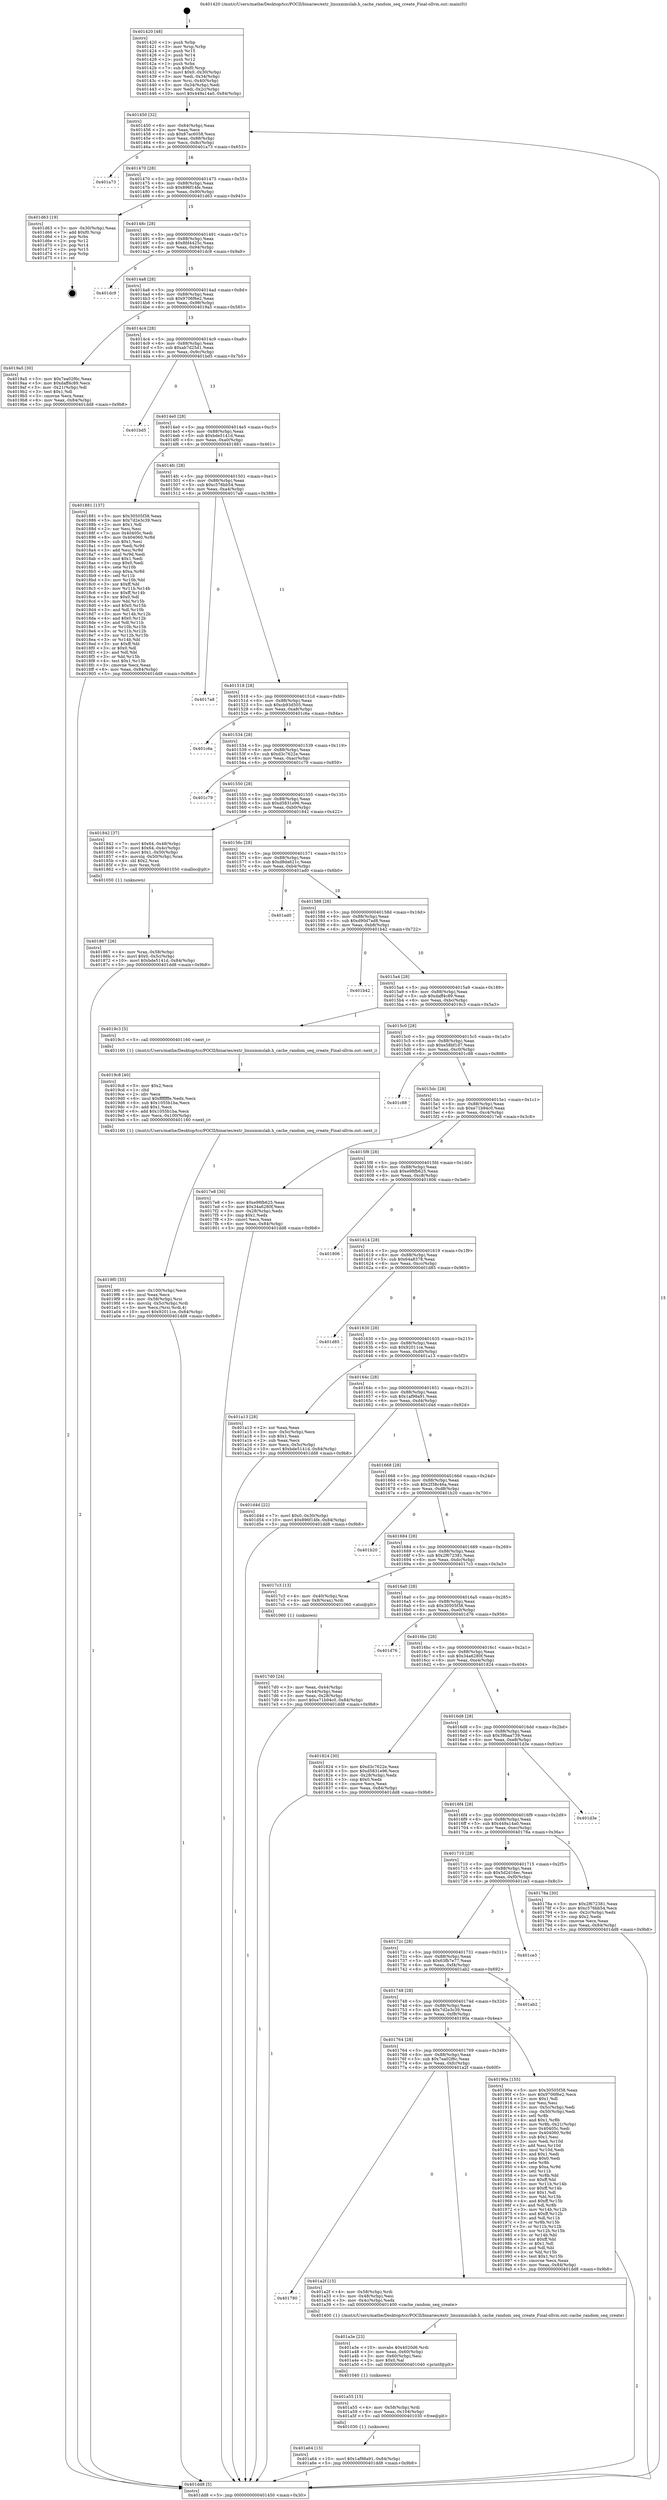 digraph "0x401420" {
  label = "0x401420 (/mnt/c/Users/mathe/Desktop/tcc/POCII/binaries/extr_linuxmmslab.h_cache_random_seq_create_Final-ollvm.out::main(0))"
  labelloc = "t"
  node[shape=record]

  Entry [label="",width=0.3,height=0.3,shape=circle,fillcolor=black,style=filled]
  "0x401450" [label="{
     0x401450 [32]\l
     | [instrs]\l
     &nbsp;&nbsp;0x401450 \<+6\>: mov -0x84(%rbp),%eax\l
     &nbsp;&nbsp;0x401456 \<+2\>: mov %eax,%ecx\l
     &nbsp;&nbsp;0x401458 \<+6\>: sub $0x87ac6058,%ecx\l
     &nbsp;&nbsp;0x40145e \<+6\>: mov %eax,-0x88(%rbp)\l
     &nbsp;&nbsp;0x401464 \<+6\>: mov %ecx,-0x8c(%rbp)\l
     &nbsp;&nbsp;0x40146a \<+6\>: je 0000000000401a73 \<main+0x653\>\l
  }"]
  "0x401a73" [label="{
     0x401a73\l
  }", style=dashed]
  "0x401470" [label="{
     0x401470 [28]\l
     | [instrs]\l
     &nbsp;&nbsp;0x401470 \<+5\>: jmp 0000000000401475 \<main+0x55\>\l
     &nbsp;&nbsp;0x401475 \<+6\>: mov -0x88(%rbp),%eax\l
     &nbsp;&nbsp;0x40147b \<+5\>: sub $0x896f14fe,%eax\l
     &nbsp;&nbsp;0x401480 \<+6\>: mov %eax,-0x90(%rbp)\l
     &nbsp;&nbsp;0x401486 \<+6\>: je 0000000000401d63 \<main+0x943\>\l
  }"]
  Exit [label="",width=0.3,height=0.3,shape=circle,fillcolor=black,style=filled,peripheries=2]
  "0x401d63" [label="{
     0x401d63 [19]\l
     | [instrs]\l
     &nbsp;&nbsp;0x401d63 \<+3\>: mov -0x30(%rbp),%eax\l
     &nbsp;&nbsp;0x401d66 \<+7\>: add $0xf0,%rsp\l
     &nbsp;&nbsp;0x401d6d \<+1\>: pop %rbx\l
     &nbsp;&nbsp;0x401d6e \<+2\>: pop %r12\l
     &nbsp;&nbsp;0x401d70 \<+2\>: pop %r14\l
     &nbsp;&nbsp;0x401d72 \<+2\>: pop %r15\l
     &nbsp;&nbsp;0x401d74 \<+1\>: pop %rbp\l
     &nbsp;&nbsp;0x401d75 \<+1\>: ret\l
  }"]
  "0x40148c" [label="{
     0x40148c [28]\l
     | [instrs]\l
     &nbsp;&nbsp;0x40148c \<+5\>: jmp 0000000000401491 \<main+0x71\>\l
     &nbsp;&nbsp;0x401491 \<+6\>: mov -0x88(%rbp),%eax\l
     &nbsp;&nbsp;0x401497 \<+5\>: sub $0x8fd4425c,%eax\l
     &nbsp;&nbsp;0x40149c \<+6\>: mov %eax,-0x94(%rbp)\l
     &nbsp;&nbsp;0x4014a2 \<+6\>: je 0000000000401dc9 \<main+0x9a9\>\l
  }"]
  "0x401a64" [label="{
     0x401a64 [15]\l
     | [instrs]\l
     &nbsp;&nbsp;0x401a64 \<+10\>: movl $0x1af98a91,-0x84(%rbp)\l
     &nbsp;&nbsp;0x401a6e \<+5\>: jmp 0000000000401dd8 \<main+0x9b8\>\l
  }"]
  "0x401dc9" [label="{
     0x401dc9\l
  }", style=dashed]
  "0x4014a8" [label="{
     0x4014a8 [28]\l
     | [instrs]\l
     &nbsp;&nbsp;0x4014a8 \<+5\>: jmp 00000000004014ad \<main+0x8d\>\l
     &nbsp;&nbsp;0x4014ad \<+6\>: mov -0x88(%rbp),%eax\l
     &nbsp;&nbsp;0x4014b3 \<+5\>: sub $0x9706f6e2,%eax\l
     &nbsp;&nbsp;0x4014b8 \<+6\>: mov %eax,-0x98(%rbp)\l
     &nbsp;&nbsp;0x4014be \<+6\>: je 00000000004019a5 \<main+0x585\>\l
  }"]
  "0x401a55" [label="{
     0x401a55 [15]\l
     | [instrs]\l
     &nbsp;&nbsp;0x401a55 \<+4\>: mov -0x58(%rbp),%rdi\l
     &nbsp;&nbsp;0x401a59 \<+6\>: mov %eax,-0x104(%rbp)\l
     &nbsp;&nbsp;0x401a5f \<+5\>: call 0000000000401030 \<free@plt\>\l
     | [calls]\l
     &nbsp;&nbsp;0x401030 \{1\} (unknown)\l
  }"]
  "0x4019a5" [label="{
     0x4019a5 [30]\l
     | [instrs]\l
     &nbsp;&nbsp;0x4019a5 \<+5\>: mov $0x7ea02f6c,%eax\l
     &nbsp;&nbsp;0x4019aa \<+5\>: mov $0xdaff4c89,%ecx\l
     &nbsp;&nbsp;0x4019af \<+3\>: mov -0x21(%rbp),%dl\l
     &nbsp;&nbsp;0x4019b2 \<+3\>: test $0x1,%dl\l
     &nbsp;&nbsp;0x4019b5 \<+3\>: cmovne %ecx,%eax\l
     &nbsp;&nbsp;0x4019b8 \<+6\>: mov %eax,-0x84(%rbp)\l
     &nbsp;&nbsp;0x4019be \<+5\>: jmp 0000000000401dd8 \<main+0x9b8\>\l
  }"]
  "0x4014c4" [label="{
     0x4014c4 [28]\l
     | [instrs]\l
     &nbsp;&nbsp;0x4014c4 \<+5\>: jmp 00000000004014c9 \<main+0xa9\>\l
     &nbsp;&nbsp;0x4014c9 \<+6\>: mov -0x88(%rbp),%eax\l
     &nbsp;&nbsp;0x4014cf \<+5\>: sub $0xab7d25d1,%eax\l
     &nbsp;&nbsp;0x4014d4 \<+6\>: mov %eax,-0x9c(%rbp)\l
     &nbsp;&nbsp;0x4014da \<+6\>: je 0000000000401bd5 \<main+0x7b5\>\l
  }"]
  "0x401a3e" [label="{
     0x401a3e [23]\l
     | [instrs]\l
     &nbsp;&nbsp;0x401a3e \<+10\>: movabs $0x4020d6,%rdi\l
     &nbsp;&nbsp;0x401a48 \<+3\>: mov %eax,-0x60(%rbp)\l
     &nbsp;&nbsp;0x401a4b \<+3\>: mov -0x60(%rbp),%esi\l
     &nbsp;&nbsp;0x401a4e \<+2\>: mov $0x0,%al\l
     &nbsp;&nbsp;0x401a50 \<+5\>: call 0000000000401040 \<printf@plt\>\l
     | [calls]\l
     &nbsp;&nbsp;0x401040 \{1\} (unknown)\l
  }"]
  "0x401bd5" [label="{
     0x401bd5\l
  }", style=dashed]
  "0x4014e0" [label="{
     0x4014e0 [28]\l
     | [instrs]\l
     &nbsp;&nbsp;0x4014e0 \<+5\>: jmp 00000000004014e5 \<main+0xc5\>\l
     &nbsp;&nbsp;0x4014e5 \<+6\>: mov -0x88(%rbp),%eax\l
     &nbsp;&nbsp;0x4014eb \<+5\>: sub $0xbde5141d,%eax\l
     &nbsp;&nbsp;0x4014f0 \<+6\>: mov %eax,-0xa0(%rbp)\l
     &nbsp;&nbsp;0x4014f6 \<+6\>: je 0000000000401881 \<main+0x461\>\l
  }"]
  "0x401780" [label="{
     0x401780\l
  }", style=dashed]
  "0x401881" [label="{
     0x401881 [137]\l
     | [instrs]\l
     &nbsp;&nbsp;0x401881 \<+5\>: mov $0x30505f38,%eax\l
     &nbsp;&nbsp;0x401886 \<+5\>: mov $0x7d2e3c39,%ecx\l
     &nbsp;&nbsp;0x40188b \<+2\>: mov $0x1,%dl\l
     &nbsp;&nbsp;0x40188d \<+2\>: xor %esi,%esi\l
     &nbsp;&nbsp;0x40188f \<+7\>: mov 0x40405c,%edi\l
     &nbsp;&nbsp;0x401896 \<+8\>: mov 0x404060,%r8d\l
     &nbsp;&nbsp;0x40189e \<+3\>: sub $0x1,%esi\l
     &nbsp;&nbsp;0x4018a1 \<+3\>: mov %edi,%r9d\l
     &nbsp;&nbsp;0x4018a4 \<+3\>: add %esi,%r9d\l
     &nbsp;&nbsp;0x4018a7 \<+4\>: imul %r9d,%edi\l
     &nbsp;&nbsp;0x4018ab \<+3\>: and $0x1,%edi\l
     &nbsp;&nbsp;0x4018ae \<+3\>: cmp $0x0,%edi\l
     &nbsp;&nbsp;0x4018b1 \<+4\>: sete %r10b\l
     &nbsp;&nbsp;0x4018b5 \<+4\>: cmp $0xa,%r8d\l
     &nbsp;&nbsp;0x4018b9 \<+4\>: setl %r11b\l
     &nbsp;&nbsp;0x4018bd \<+3\>: mov %r10b,%bl\l
     &nbsp;&nbsp;0x4018c0 \<+3\>: xor $0xff,%bl\l
     &nbsp;&nbsp;0x4018c3 \<+3\>: mov %r11b,%r14b\l
     &nbsp;&nbsp;0x4018c6 \<+4\>: xor $0xff,%r14b\l
     &nbsp;&nbsp;0x4018ca \<+3\>: xor $0x0,%dl\l
     &nbsp;&nbsp;0x4018cd \<+3\>: mov %bl,%r15b\l
     &nbsp;&nbsp;0x4018d0 \<+4\>: and $0x0,%r15b\l
     &nbsp;&nbsp;0x4018d4 \<+3\>: and %dl,%r10b\l
     &nbsp;&nbsp;0x4018d7 \<+3\>: mov %r14b,%r12b\l
     &nbsp;&nbsp;0x4018da \<+4\>: and $0x0,%r12b\l
     &nbsp;&nbsp;0x4018de \<+3\>: and %dl,%r11b\l
     &nbsp;&nbsp;0x4018e1 \<+3\>: or %r10b,%r15b\l
     &nbsp;&nbsp;0x4018e4 \<+3\>: or %r11b,%r12b\l
     &nbsp;&nbsp;0x4018e7 \<+3\>: xor %r12b,%r15b\l
     &nbsp;&nbsp;0x4018ea \<+3\>: or %r14b,%bl\l
     &nbsp;&nbsp;0x4018ed \<+3\>: xor $0xff,%bl\l
     &nbsp;&nbsp;0x4018f0 \<+3\>: or $0x0,%dl\l
     &nbsp;&nbsp;0x4018f3 \<+2\>: and %dl,%bl\l
     &nbsp;&nbsp;0x4018f5 \<+3\>: or %bl,%r15b\l
     &nbsp;&nbsp;0x4018f8 \<+4\>: test $0x1,%r15b\l
     &nbsp;&nbsp;0x4018fc \<+3\>: cmovne %ecx,%eax\l
     &nbsp;&nbsp;0x4018ff \<+6\>: mov %eax,-0x84(%rbp)\l
     &nbsp;&nbsp;0x401905 \<+5\>: jmp 0000000000401dd8 \<main+0x9b8\>\l
  }"]
  "0x4014fc" [label="{
     0x4014fc [28]\l
     | [instrs]\l
     &nbsp;&nbsp;0x4014fc \<+5\>: jmp 0000000000401501 \<main+0xe1\>\l
     &nbsp;&nbsp;0x401501 \<+6\>: mov -0x88(%rbp),%eax\l
     &nbsp;&nbsp;0x401507 \<+5\>: sub $0xc576bb54,%eax\l
     &nbsp;&nbsp;0x40150c \<+6\>: mov %eax,-0xa4(%rbp)\l
     &nbsp;&nbsp;0x401512 \<+6\>: je 00000000004017a8 \<main+0x388\>\l
  }"]
  "0x401a2f" [label="{
     0x401a2f [15]\l
     | [instrs]\l
     &nbsp;&nbsp;0x401a2f \<+4\>: mov -0x58(%rbp),%rdi\l
     &nbsp;&nbsp;0x401a33 \<+3\>: mov -0x48(%rbp),%esi\l
     &nbsp;&nbsp;0x401a36 \<+3\>: mov -0x4c(%rbp),%edx\l
     &nbsp;&nbsp;0x401a39 \<+5\>: call 0000000000401400 \<cache_random_seq_create\>\l
     | [calls]\l
     &nbsp;&nbsp;0x401400 \{1\} (/mnt/c/Users/mathe/Desktop/tcc/POCII/binaries/extr_linuxmmslab.h_cache_random_seq_create_Final-ollvm.out::cache_random_seq_create)\l
  }"]
  "0x4017a8" [label="{
     0x4017a8\l
  }", style=dashed]
  "0x401518" [label="{
     0x401518 [28]\l
     | [instrs]\l
     &nbsp;&nbsp;0x401518 \<+5\>: jmp 000000000040151d \<main+0xfd\>\l
     &nbsp;&nbsp;0x40151d \<+6\>: mov -0x88(%rbp),%eax\l
     &nbsp;&nbsp;0x401523 \<+5\>: sub $0xcb93d505,%eax\l
     &nbsp;&nbsp;0x401528 \<+6\>: mov %eax,-0xa8(%rbp)\l
     &nbsp;&nbsp;0x40152e \<+6\>: je 0000000000401c6a \<main+0x84a\>\l
  }"]
  "0x4019f0" [label="{
     0x4019f0 [35]\l
     | [instrs]\l
     &nbsp;&nbsp;0x4019f0 \<+6\>: mov -0x100(%rbp),%ecx\l
     &nbsp;&nbsp;0x4019f6 \<+3\>: imul %eax,%ecx\l
     &nbsp;&nbsp;0x4019f9 \<+4\>: mov -0x58(%rbp),%rsi\l
     &nbsp;&nbsp;0x4019fd \<+4\>: movslq -0x5c(%rbp),%rdi\l
     &nbsp;&nbsp;0x401a01 \<+3\>: mov %ecx,(%rsi,%rdi,4)\l
     &nbsp;&nbsp;0x401a04 \<+10\>: movl $0x92011ce,-0x84(%rbp)\l
     &nbsp;&nbsp;0x401a0e \<+5\>: jmp 0000000000401dd8 \<main+0x9b8\>\l
  }"]
  "0x401c6a" [label="{
     0x401c6a\l
  }", style=dashed]
  "0x401534" [label="{
     0x401534 [28]\l
     | [instrs]\l
     &nbsp;&nbsp;0x401534 \<+5\>: jmp 0000000000401539 \<main+0x119\>\l
     &nbsp;&nbsp;0x401539 \<+6\>: mov -0x88(%rbp),%eax\l
     &nbsp;&nbsp;0x40153f \<+5\>: sub $0xd3c7622e,%eax\l
     &nbsp;&nbsp;0x401544 \<+6\>: mov %eax,-0xac(%rbp)\l
     &nbsp;&nbsp;0x40154a \<+6\>: je 0000000000401c79 \<main+0x859\>\l
  }"]
  "0x4019c8" [label="{
     0x4019c8 [40]\l
     | [instrs]\l
     &nbsp;&nbsp;0x4019c8 \<+5\>: mov $0x2,%ecx\l
     &nbsp;&nbsp;0x4019cd \<+1\>: cltd\l
     &nbsp;&nbsp;0x4019ce \<+2\>: idiv %ecx\l
     &nbsp;&nbsp;0x4019d0 \<+6\>: imul $0xfffffffe,%edx,%ecx\l
     &nbsp;&nbsp;0x4019d6 \<+6\>: sub $0x1055b1ba,%ecx\l
     &nbsp;&nbsp;0x4019dc \<+3\>: add $0x1,%ecx\l
     &nbsp;&nbsp;0x4019df \<+6\>: add $0x1055b1ba,%ecx\l
     &nbsp;&nbsp;0x4019e5 \<+6\>: mov %ecx,-0x100(%rbp)\l
     &nbsp;&nbsp;0x4019eb \<+5\>: call 0000000000401160 \<next_i\>\l
     | [calls]\l
     &nbsp;&nbsp;0x401160 \{1\} (/mnt/c/Users/mathe/Desktop/tcc/POCII/binaries/extr_linuxmmslab.h_cache_random_seq_create_Final-ollvm.out::next_i)\l
  }"]
  "0x401c79" [label="{
     0x401c79\l
  }", style=dashed]
  "0x401550" [label="{
     0x401550 [28]\l
     | [instrs]\l
     &nbsp;&nbsp;0x401550 \<+5\>: jmp 0000000000401555 \<main+0x135\>\l
     &nbsp;&nbsp;0x401555 \<+6\>: mov -0x88(%rbp),%eax\l
     &nbsp;&nbsp;0x40155b \<+5\>: sub $0xd5831e96,%eax\l
     &nbsp;&nbsp;0x401560 \<+6\>: mov %eax,-0xb0(%rbp)\l
     &nbsp;&nbsp;0x401566 \<+6\>: je 0000000000401842 \<main+0x422\>\l
  }"]
  "0x401764" [label="{
     0x401764 [28]\l
     | [instrs]\l
     &nbsp;&nbsp;0x401764 \<+5\>: jmp 0000000000401769 \<main+0x349\>\l
     &nbsp;&nbsp;0x401769 \<+6\>: mov -0x88(%rbp),%eax\l
     &nbsp;&nbsp;0x40176f \<+5\>: sub $0x7ea02f6c,%eax\l
     &nbsp;&nbsp;0x401774 \<+6\>: mov %eax,-0xfc(%rbp)\l
     &nbsp;&nbsp;0x40177a \<+6\>: je 0000000000401a2f \<main+0x60f\>\l
  }"]
  "0x401842" [label="{
     0x401842 [37]\l
     | [instrs]\l
     &nbsp;&nbsp;0x401842 \<+7\>: movl $0x64,-0x48(%rbp)\l
     &nbsp;&nbsp;0x401849 \<+7\>: movl $0x64,-0x4c(%rbp)\l
     &nbsp;&nbsp;0x401850 \<+7\>: movl $0x1,-0x50(%rbp)\l
     &nbsp;&nbsp;0x401857 \<+4\>: movslq -0x50(%rbp),%rax\l
     &nbsp;&nbsp;0x40185b \<+4\>: shl $0x2,%rax\l
     &nbsp;&nbsp;0x40185f \<+3\>: mov %rax,%rdi\l
     &nbsp;&nbsp;0x401862 \<+5\>: call 0000000000401050 \<malloc@plt\>\l
     | [calls]\l
     &nbsp;&nbsp;0x401050 \{1\} (unknown)\l
  }"]
  "0x40156c" [label="{
     0x40156c [28]\l
     | [instrs]\l
     &nbsp;&nbsp;0x40156c \<+5\>: jmp 0000000000401571 \<main+0x151\>\l
     &nbsp;&nbsp;0x401571 \<+6\>: mov -0x88(%rbp),%eax\l
     &nbsp;&nbsp;0x401577 \<+5\>: sub $0xd8da621c,%eax\l
     &nbsp;&nbsp;0x40157c \<+6\>: mov %eax,-0xb4(%rbp)\l
     &nbsp;&nbsp;0x401582 \<+6\>: je 0000000000401ad0 \<main+0x6b0\>\l
  }"]
  "0x40190a" [label="{
     0x40190a [155]\l
     | [instrs]\l
     &nbsp;&nbsp;0x40190a \<+5\>: mov $0x30505f38,%eax\l
     &nbsp;&nbsp;0x40190f \<+5\>: mov $0x9706f6e2,%ecx\l
     &nbsp;&nbsp;0x401914 \<+2\>: mov $0x1,%dl\l
     &nbsp;&nbsp;0x401916 \<+2\>: xor %esi,%esi\l
     &nbsp;&nbsp;0x401918 \<+3\>: mov -0x5c(%rbp),%edi\l
     &nbsp;&nbsp;0x40191b \<+3\>: cmp -0x50(%rbp),%edi\l
     &nbsp;&nbsp;0x40191e \<+4\>: setl %r8b\l
     &nbsp;&nbsp;0x401922 \<+4\>: and $0x1,%r8b\l
     &nbsp;&nbsp;0x401926 \<+4\>: mov %r8b,-0x21(%rbp)\l
     &nbsp;&nbsp;0x40192a \<+7\>: mov 0x40405c,%edi\l
     &nbsp;&nbsp;0x401931 \<+8\>: mov 0x404060,%r9d\l
     &nbsp;&nbsp;0x401939 \<+3\>: sub $0x1,%esi\l
     &nbsp;&nbsp;0x40193c \<+3\>: mov %edi,%r10d\l
     &nbsp;&nbsp;0x40193f \<+3\>: add %esi,%r10d\l
     &nbsp;&nbsp;0x401942 \<+4\>: imul %r10d,%edi\l
     &nbsp;&nbsp;0x401946 \<+3\>: and $0x1,%edi\l
     &nbsp;&nbsp;0x401949 \<+3\>: cmp $0x0,%edi\l
     &nbsp;&nbsp;0x40194c \<+4\>: sete %r8b\l
     &nbsp;&nbsp;0x401950 \<+4\>: cmp $0xa,%r9d\l
     &nbsp;&nbsp;0x401954 \<+4\>: setl %r11b\l
     &nbsp;&nbsp;0x401958 \<+3\>: mov %r8b,%bl\l
     &nbsp;&nbsp;0x40195b \<+3\>: xor $0xff,%bl\l
     &nbsp;&nbsp;0x40195e \<+3\>: mov %r11b,%r14b\l
     &nbsp;&nbsp;0x401961 \<+4\>: xor $0xff,%r14b\l
     &nbsp;&nbsp;0x401965 \<+3\>: xor $0x1,%dl\l
     &nbsp;&nbsp;0x401968 \<+3\>: mov %bl,%r15b\l
     &nbsp;&nbsp;0x40196b \<+4\>: and $0xff,%r15b\l
     &nbsp;&nbsp;0x40196f \<+3\>: and %dl,%r8b\l
     &nbsp;&nbsp;0x401972 \<+3\>: mov %r14b,%r12b\l
     &nbsp;&nbsp;0x401975 \<+4\>: and $0xff,%r12b\l
     &nbsp;&nbsp;0x401979 \<+3\>: and %dl,%r11b\l
     &nbsp;&nbsp;0x40197c \<+3\>: or %r8b,%r15b\l
     &nbsp;&nbsp;0x40197f \<+3\>: or %r11b,%r12b\l
     &nbsp;&nbsp;0x401982 \<+3\>: xor %r12b,%r15b\l
     &nbsp;&nbsp;0x401985 \<+3\>: or %r14b,%bl\l
     &nbsp;&nbsp;0x401988 \<+3\>: xor $0xff,%bl\l
     &nbsp;&nbsp;0x40198b \<+3\>: or $0x1,%dl\l
     &nbsp;&nbsp;0x40198e \<+2\>: and %dl,%bl\l
     &nbsp;&nbsp;0x401990 \<+3\>: or %bl,%r15b\l
     &nbsp;&nbsp;0x401993 \<+4\>: test $0x1,%r15b\l
     &nbsp;&nbsp;0x401997 \<+3\>: cmovne %ecx,%eax\l
     &nbsp;&nbsp;0x40199a \<+6\>: mov %eax,-0x84(%rbp)\l
     &nbsp;&nbsp;0x4019a0 \<+5\>: jmp 0000000000401dd8 \<main+0x9b8\>\l
  }"]
  "0x401ad0" [label="{
     0x401ad0\l
  }", style=dashed]
  "0x401588" [label="{
     0x401588 [28]\l
     | [instrs]\l
     &nbsp;&nbsp;0x401588 \<+5\>: jmp 000000000040158d \<main+0x16d\>\l
     &nbsp;&nbsp;0x40158d \<+6\>: mov -0x88(%rbp),%eax\l
     &nbsp;&nbsp;0x401593 \<+5\>: sub $0xd90d7ad8,%eax\l
     &nbsp;&nbsp;0x401598 \<+6\>: mov %eax,-0xb8(%rbp)\l
     &nbsp;&nbsp;0x40159e \<+6\>: je 0000000000401b42 \<main+0x722\>\l
  }"]
  "0x401748" [label="{
     0x401748 [28]\l
     | [instrs]\l
     &nbsp;&nbsp;0x401748 \<+5\>: jmp 000000000040174d \<main+0x32d\>\l
     &nbsp;&nbsp;0x40174d \<+6\>: mov -0x88(%rbp),%eax\l
     &nbsp;&nbsp;0x401753 \<+5\>: sub $0x7d2e3c39,%eax\l
     &nbsp;&nbsp;0x401758 \<+6\>: mov %eax,-0xf8(%rbp)\l
     &nbsp;&nbsp;0x40175e \<+6\>: je 000000000040190a \<main+0x4ea\>\l
  }"]
  "0x401b42" [label="{
     0x401b42\l
  }", style=dashed]
  "0x4015a4" [label="{
     0x4015a4 [28]\l
     | [instrs]\l
     &nbsp;&nbsp;0x4015a4 \<+5\>: jmp 00000000004015a9 \<main+0x189\>\l
     &nbsp;&nbsp;0x4015a9 \<+6\>: mov -0x88(%rbp),%eax\l
     &nbsp;&nbsp;0x4015af \<+5\>: sub $0xdaff4c89,%eax\l
     &nbsp;&nbsp;0x4015b4 \<+6\>: mov %eax,-0xbc(%rbp)\l
     &nbsp;&nbsp;0x4015ba \<+6\>: je 00000000004019c3 \<main+0x5a3\>\l
  }"]
  "0x401ab2" [label="{
     0x401ab2\l
  }", style=dashed]
  "0x4019c3" [label="{
     0x4019c3 [5]\l
     | [instrs]\l
     &nbsp;&nbsp;0x4019c3 \<+5\>: call 0000000000401160 \<next_i\>\l
     | [calls]\l
     &nbsp;&nbsp;0x401160 \{1\} (/mnt/c/Users/mathe/Desktop/tcc/POCII/binaries/extr_linuxmmslab.h_cache_random_seq_create_Final-ollvm.out::next_i)\l
  }"]
  "0x4015c0" [label="{
     0x4015c0 [28]\l
     | [instrs]\l
     &nbsp;&nbsp;0x4015c0 \<+5\>: jmp 00000000004015c5 \<main+0x1a5\>\l
     &nbsp;&nbsp;0x4015c5 \<+6\>: mov -0x88(%rbp),%eax\l
     &nbsp;&nbsp;0x4015cb \<+5\>: sub $0xe58bf1d7,%eax\l
     &nbsp;&nbsp;0x4015d0 \<+6\>: mov %eax,-0xc0(%rbp)\l
     &nbsp;&nbsp;0x4015d6 \<+6\>: je 0000000000401c88 \<main+0x868\>\l
  }"]
  "0x40172c" [label="{
     0x40172c [28]\l
     | [instrs]\l
     &nbsp;&nbsp;0x40172c \<+5\>: jmp 0000000000401731 \<main+0x311\>\l
     &nbsp;&nbsp;0x401731 \<+6\>: mov -0x88(%rbp),%eax\l
     &nbsp;&nbsp;0x401737 \<+5\>: sub $0x63fb7e77,%eax\l
     &nbsp;&nbsp;0x40173c \<+6\>: mov %eax,-0xf4(%rbp)\l
     &nbsp;&nbsp;0x401742 \<+6\>: je 0000000000401ab2 \<main+0x692\>\l
  }"]
  "0x401c88" [label="{
     0x401c88\l
  }", style=dashed]
  "0x4015dc" [label="{
     0x4015dc [28]\l
     | [instrs]\l
     &nbsp;&nbsp;0x4015dc \<+5\>: jmp 00000000004015e1 \<main+0x1c1\>\l
     &nbsp;&nbsp;0x4015e1 \<+6\>: mov -0x88(%rbp),%eax\l
     &nbsp;&nbsp;0x4015e7 \<+5\>: sub $0xe71b94c0,%eax\l
     &nbsp;&nbsp;0x4015ec \<+6\>: mov %eax,-0xc4(%rbp)\l
     &nbsp;&nbsp;0x4015f2 \<+6\>: je 00000000004017e8 \<main+0x3c8\>\l
  }"]
  "0x401ce3" [label="{
     0x401ce3\l
  }", style=dashed]
  "0x4017e8" [label="{
     0x4017e8 [30]\l
     | [instrs]\l
     &nbsp;&nbsp;0x4017e8 \<+5\>: mov $0xe98fb625,%eax\l
     &nbsp;&nbsp;0x4017ed \<+5\>: mov $0x34a6280f,%ecx\l
     &nbsp;&nbsp;0x4017f2 \<+3\>: mov -0x28(%rbp),%edx\l
     &nbsp;&nbsp;0x4017f5 \<+3\>: cmp $0x1,%edx\l
     &nbsp;&nbsp;0x4017f8 \<+3\>: cmovl %ecx,%eax\l
     &nbsp;&nbsp;0x4017fb \<+6\>: mov %eax,-0x84(%rbp)\l
     &nbsp;&nbsp;0x401801 \<+5\>: jmp 0000000000401dd8 \<main+0x9b8\>\l
  }"]
  "0x4015f8" [label="{
     0x4015f8 [28]\l
     | [instrs]\l
     &nbsp;&nbsp;0x4015f8 \<+5\>: jmp 00000000004015fd \<main+0x1dd\>\l
     &nbsp;&nbsp;0x4015fd \<+6\>: mov -0x88(%rbp),%eax\l
     &nbsp;&nbsp;0x401603 \<+5\>: sub $0xe98fb625,%eax\l
     &nbsp;&nbsp;0x401608 \<+6\>: mov %eax,-0xc8(%rbp)\l
     &nbsp;&nbsp;0x40160e \<+6\>: je 0000000000401806 \<main+0x3e6\>\l
  }"]
  "0x401867" [label="{
     0x401867 [26]\l
     | [instrs]\l
     &nbsp;&nbsp;0x401867 \<+4\>: mov %rax,-0x58(%rbp)\l
     &nbsp;&nbsp;0x40186b \<+7\>: movl $0x0,-0x5c(%rbp)\l
     &nbsp;&nbsp;0x401872 \<+10\>: movl $0xbde5141d,-0x84(%rbp)\l
     &nbsp;&nbsp;0x40187c \<+5\>: jmp 0000000000401dd8 \<main+0x9b8\>\l
  }"]
  "0x401806" [label="{
     0x401806\l
  }", style=dashed]
  "0x401614" [label="{
     0x401614 [28]\l
     | [instrs]\l
     &nbsp;&nbsp;0x401614 \<+5\>: jmp 0000000000401619 \<main+0x1f9\>\l
     &nbsp;&nbsp;0x401619 \<+6\>: mov -0x88(%rbp),%eax\l
     &nbsp;&nbsp;0x40161f \<+5\>: sub $0x64a8378,%eax\l
     &nbsp;&nbsp;0x401624 \<+6\>: mov %eax,-0xcc(%rbp)\l
     &nbsp;&nbsp;0x40162a \<+6\>: je 0000000000401d85 \<main+0x965\>\l
  }"]
  "0x4017d0" [label="{
     0x4017d0 [24]\l
     | [instrs]\l
     &nbsp;&nbsp;0x4017d0 \<+3\>: mov %eax,-0x44(%rbp)\l
     &nbsp;&nbsp;0x4017d3 \<+3\>: mov -0x44(%rbp),%eax\l
     &nbsp;&nbsp;0x4017d6 \<+3\>: mov %eax,-0x28(%rbp)\l
     &nbsp;&nbsp;0x4017d9 \<+10\>: movl $0xe71b94c0,-0x84(%rbp)\l
     &nbsp;&nbsp;0x4017e3 \<+5\>: jmp 0000000000401dd8 \<main+0x9b8\>\l
  }"]
  "0x401d85" [label="{
     0x401d85\l
  }", style=dashed]
  "0x401630" [label="{
     0x401630 [28]\l
     | [instrs]\l
     &nbsp;&nbsp;0x401630 \<+5\>: jmp 0000000000401635 \<main+0x215\>\l
     &nbsp;&nbsp;0x401635 \<+6\>: mov -0x88(%rbp),%eax\l
     &nbsp;&nbsp;0x40163b \<+5\>: sub $0x92011ce,%eax\l
     &nbsp;&nbsp;0x401640 \<+6\>: mov %eax,-0xd0(%rbp)\l
     &nbsp;&nbsp;0x401646 \<+6\>: je 0000000000401a13 \<main+0x5f3\>\l
  }"]
  "0x401420" [label="{
     0x401420 [48]\l
     | [instrs]\l
     &nbsp;&nbsp;0x401420 \<+1\>: push %rbp\l
     &nbsp;&nbsp;0x401421 \<+3\>: mov %rsp,%rbp\l
     &nbsp;&nbsp;0x401424 \<+2\>: push %r15\l
     &nbsp;&nbsp;0x401426 \<+2\>: push %r14\l
     &nbsp;&nbsp;0x401428 \<+2\>: push %r12\l
     &nbsp;&nbsp;0x40142a \<+1\>: push %rbx\l
     &nbsp;&nbsp;0x40142b \<+7\>: sub $0xf0,%rsp\l
     &nbsp;&nbsp;0x401432 \<+7\>: movl $0x0,-0x30(%rbp)\l
     &nbsp;&nbsp;0x401439 \<+3\>: mov %edi,-0x34(%rbp)\l
     &nbsp;&nbsp;0x40143c \<+4\>: mov %rsi,-0x40(%rbp)\l
     &nbsp;&nbsp;0x401440 \<+3\>: mov -0x34(%rbp),%edi\l
     &nbsp;&nbsp;0x401443 \<+3\>: mov %edi,-0x2c(%rbp)\l
     &nbsp;&nbsp;0x401446 \<+10\>: movl $0x449a14a0,-0x84(%rbp)\l
  }"]
  "0x401a13" [label="{
     0x401a13 [28]\l
     | [instrs]\l
     &nbsp;&nbsp;0x401a13 \<+2\>: xor %eax,%eax\l
     &nbsp;&nbsp;0x401a15 \<+3\>: mov -0x5c(%rbp),%ecx\l
     &nbsp;&nbsp;0x401a18 \<+3\>: sub $0x1,%eax\l
     &nbsp;&nbsp;0x401a1b \<+2\>: sub %eax,%ecx\l
     &nbsp;&nbsp;0x401a1d \<+3\>: mov %ecx,-0x5c(%rbp)\l
     &nbsp;&nbsp;0x401a20 \<+10\>: movl $0xbde5141d,-0x84(%rbp)\l
     &nbsp;&nbsp;0x401a2a \<+5\>: jmp 0000000000401dd8 \<main+0x9b8\>\l
  }"]
  "0x40164c" [label="{
     0x40164c [28]\l
     | [instrs]\l
     &nbsp;&nbsp;0x40164c \<+5\>: jmp 0000000000401651 \<main+0x231\>\l
     &nbsp;&nbsp;0x401651 \<+6\>: mov -0x88(%rbp),%eax\l
     &nbsp;&nbsp;0x401657 \<+5\>: sub $0x1af98a91,%eax\l
     &nbsp;&nbsp;0x40165c \<+6\>: mov %eax,-0xd4(%rbp)\l
     &nbsp;&nbsp;0x401662 \<+6\>: je 0000000000401d4d \<main+0x92d\>\l
  }"]
  "0x401dd8" [label="{
     0x401dd8 [5]\l
     | [instrs]\l
     &nbsp;&nbsp;0x401dd8 \<+5\>: jmp 0000000000401450 \<main+0x30\>\l
  }"]
  "0x401d4d" [label="{
     0x401d4d [22]\l
     | [instrs]\l
     &nbsp;&nbsp;0x401d4d \<+7\>: movl $0x0,-0x30(%rbp)\l
     &nbsp;&nbsp;0x401d54 \<+10\>: movl $0x896f14fe,-0x84(%rbp)\l
     &nbsp;&nbsp;0x401d5e \<+5\>: jmp 0000000000401dd8 \<main+0x9b8\>\l
  }"]
  "0x401668" [label="{
     0x401668 [28]\l
     | [instrs]\l
     &nbsp;&nbsp;0x401668 \<+5\>: jmp 000000000040166d \<main+0x24d\>\l
     &nbsp;&nbsp;0x40166d \<+6\>: mov -0x88(%rbp),%eax\l
     &nbsp;&nbsp;0x401673 \<+5\>: sub $0x2f38c46a,%eax\l
     &nbsp;&nbsp;0x401678 \<+6\>: mov %eax,-0xd8(%rbp)\l
     &nbsp;&nbsp;0x40167e \<+6\>: je 0000000000401b20 \<main+0x700\>\l
  }"]
  "0x401710" [label="{
     0x401710 [28]\l
     | [instrs]\l
     &nbsp;&nbsp;0x401710 \<+5\>: jmp 0000000000401715 \<main+0x2f5\>\l
     &nbsp;&nbsp;0x401715 \<+6\>: mov -0x88(%rbp),%eax\l
     &nbsp;&nbsp;0x40171b \<+5\>: sub $0x5d2d16ec,%eax\l
     &nbsp;&nbsp;0x401720 \<+6\>: mov %eax,-0xf0(%rbp)\l
     &nbsp;&nbsp;0x401726 \<+6\>: je 0000000000401ce3 \<main+0x8c3\>\l
  }"]
  "0x401b20" [label="{
     0x401b20\l
  }", style=dashed]
  "0x401684" [label="{
     0x401684 [28]\l
     | [instrs]\l
     &nbsp;&nbsp;0x401684 \<+5\>: jmp 0000000000401689 \<main+0x269\>\l
     &nbsp;&nbsp;0x401689 \<+6\>: mov -0x88(%rbp),%eax\l
     &nbsp;&nbsp;0x40168f \<+5\>: sub $0x2f672381,%eax\l
     &nbsp;&nbsp;0x401694 \<+6\>: mov %eax,-0xdc(%rbp)\l
     &nbsp;&nbsp;0x40169a \<+6\>: je 00000000004017c3 \<main+0x3a3\>\l
  }"]
  "0x40178a" [label="{
     0x40178a [30]\l
     | [instrs]\l
     &nbsp;&nbsp;0x40178a \<+5\>: mov $0x2f672381,%eax\l
     &nbsp;&nbsp;0x40178f \<+5\>: mov $0xc576bb54,%ecx\l
     &nbsp;&nbsp;0x401794 \<+3\>: mov -0x2c(%rbp),%edx\l
     &nbsp;&nbsp;0x401797 \<+3\>: cmp $0x2,%edx\l
     &nbsp;&nbsp;0x40179a \<+3\>: cmovne %ecx,%eax\l
     &nbsp;&nbsp;0x40179d \<+6\>: mov %eax,-0x84(%rbp)\l
     &nbsp;&nbsp;0x4017a3 \<+5\>: jmp 0000000000401dd8 \<main+0x9b8\>\l
  }"]
  "0x4017c3" [label="{
     0x4017c3 [13]\l
     | [instrs]\l
     &nbsp;&nbsp;0x4017c3 \<+4\>: mov -0x40(%rbp),%rax\l
     &nbsp;&nbsp;0x4017c7 \<+4\>: mov 0x8(%rax),%rdi\l
     &nbsp;&nbsp;0x4017cb \<+5\>: call 0000000000401060 \<atoi@plt\>\l
     | [calls]\l
     &nbsp;&nbsp;0x401060 \{1\} (unknown)\l
  }"]
  "0x4016a0" [label="{
     0x4016a0 [28]\l
     | [instrs]\l
     &nbsp;&nbsp;0x4016a0 \<+5\>: jmp 00000000004016a5 \<main+0x285\>\l
     &nbsp;&nbsp;0x4016a5 \<+6\>: mov -0x88(%rbp),%eax\l
     &nbsp;&nbsp;0x4016ab \<+5\>: sub $0x30505f38,%eax\l
     &nbsp;&nbsp;0x4016b0 \<+6\>: mov %eax,-0xe0(%rbp)\l
     &nbsp;&nbsp;0x4016b6 \<+6\>: je 0000000000401d76 \<main+0x956\>\l
  }"]
  "0x4016f4" [label="{
     0x4016f4 [28]\l
     | [instrs]\l
     &nbsp;&nbsp;0x4016f4 \<+5\>: jmp 00000000004016f9 \<main+0x2d9\>\l
     &nbsp;&nbsp;0x4016f9 \<+6\>: mov -0x88(%rbp),%eax\l
     &nbsp;&nbsp;0x4016ff \<+5\>: sub $0x449a14a0,%eax\l
     &nbsp;&nbsp;0x401704 \<+6\>: mov %eax,-0xec(%rbp)\l
     &nbsp;&nbsp;0x40170a \<+6\>: je 000000000040178a \<main+0x36a\>\l
  }"]
  "0x401d76" [label="{
     0x401d76\l
  }", style=dashed]
  "0x4016bc" [label="{
     0x4016bc [28]\l
     | [instrs]\l
     &nbsp;&nbsp;0x4016bc \<+5\>: jmp 00000000004016c1 \<main+0x2a1\>\l
     &nbsp;&nbsp;0x4016c1 \<+6\>: mov -0x88(%rbp),%eax\l
     &nbsp;&nbsp;0x4016c7 \<+5\>: sub $0x34a6280f,%eax\l
     &nbsp;&nbsp;0x4016cc \<+6\>: mov %eax,-0xe4(%rbp)\l
     &nbsp;&nbsp;0x4016d2 \<+6\>: je 0000000000401824 \<main+0x404\>\l
  }"]
  "0x401d3e" [label="{
     0x401d3e\l
  }", style=dashed]
  "0x401824" [label="{
     0x401824 [30]\l
     | [instrs]\l
     &nbsp;&nbsp;0x401824 \<+5\>: mov $0xd3c7622e,%eax\l
     &nbsp;&nbsp;0x401829 \<+5\>: mov $0xd5831e96,%ecx\l
     &nbsp;&nbsp;0x40182e \<+3\>: mov -0x28(%rbp),%edx\l
     &nbsp;&nbsp;0x401831 \<+3\>: cmp $0x0,%edx\l
     &nbsp;&nbsp;0x401834 \<+3\>: cmove %ecx,%eax\l
     &nbsp;&nbsp;0x401837 \<+6\>: mov %eax,-0x84(%rbp)\l
     &nbsp;&nbsp;0x40183d \<+5\>: jmp 0000000000401dd8 \<main+0x9b8\>\l
  }"]
  "0x4016d8" [label="{
     0x4016d8 [28]\l
     | [instrs]\l
     &nbsp;&nbsp;0x4016d8 \<+5\>: jmp 00000000004016dd \<main+0x2bd\>\l
     &nbsp;&nbsp;0x4016dd \<+6\>: mov -0x88(%rbp),%eax\l
     &nbsp;&nbsp;0x4016e3 \<+5\>: sub $0x39baa739,%eax\l
     &nbsp;&nbsp;0x4016e8 \<+6\>: mov %eax,-0xe8(%rbp)\l
     &nbsp;&nbsp;0x4016ee \<+6\>: je 0000000000401d3e \<main+0x91e\>\l
  }"]
  Entry -> "0x401420" [label=" 1"]
  "0x401450" -> "0x401a73" [label=" 0"]
  "0x401450" -> "0x401470" [label=" 16"]
  "0x401d63" -> Exit [label=" 1"]
  "0x401470" -> "0x401d63" [label=" 1"]
  "0x401470" -> "0x40148c" [label=" 15"]
  "0x401d4d" -> "0x401dd8" [label=" 1"]
  "0x40148c" -> "0x401dc9" [label=" 0"]
  "0x40148c" -> "0x4014a8" [label=" 15"]
  "0x401a64" -> "0x401dd8" [label=" 1"]
  "0x4014a8" -> "0x4019a5" [label=" 2"]
  "0x4014a8" -> "0x4014c4" [label=" 13"]
  "0x401a55" -> "0x401a64" [label=" 1"]
  "0x4014c4" -> "0x401bd5" [label=" 0"]
  "0x4014c4" -> "0x4014e0" [label=" 13"]
  "0x401a3e" -> "0x401a55" [label=" 1"]
  "0x4014e0" -> "0x401881" [label=" 2"]
  "0x4014e0" -> "0x4014fc" [label=" 11"]
  "0x401a2f" -> "0x401a3e" [label=" 1"]
  "0x4014fc" -> "0x4017a8" [label=" 0"]
  "0x4014fc" -> "0x401518" [label=" 11"]
  "0x401764" -> "0x401780" [label=" 0"]
  "0x401518" -> "0x401c6a" [label=" 0"]
  "0x401518" -> "0x401534" [label=" 11"]
  "0x401764" -> "0x401a2f" [label=" 1"]
  "0x401534" -> "0x401c79" [label=" 0"]
  "0x401534" -> "0x401550" [label=" 11"]
  "0x401a13" -> "0x401dd8" [label=" 1"]
  "0x401550" -> "0x401842" [label=" 1"]
  "0x401550" -> "0x40156c" [label=" 10"]
  "0x4019f0" -> "0x401dd8" [label=" 1"]
  "0x40156c" -> "0x401ad0" [label=" 0"]
  "0x40156c" -> "0x401588" [label=" 10"]
  "0x4019c8" -> "0x4019f0" [label=" 1"]
  "0x401588" -> "0x401b42" [label=" 0"]
  "0x401588" -> "0x4015a4" [label=" 10"]
  "0x4019a5" -> "0x401dd8" [label=" 2"]
  "0x4015a4" -> "0x4019c3" [label=" 1"]
  "0x4015a4" -> "0x4015c0" [label=" 9"]
  "0x40190a" -> "0x401dd8" [label=" 2"]
  "0x4015c0" -> "0x401c88" [label=" 0"]
  "0x4015c0" -> "0x4015dc" [label=" 9"]
  "0x401748" -> "0x40190a" [label=" 2"]
  "0x4015dc" -> "0x4017e8" [label=" 1"]
  "0x4015dc" -> "0x4015f8" [label=" 8"]
  "0x4019c3" -> "0x4019c8" [label=" 1"]
  "0x4015f8" -> "0x401806" [label=" 0"]
  "0x4015f8" -> "0x401614" [label=" 8"]
  "0x40172c" -> "0x401ab2" [label=" 0"]
  "0x401614" -> "0x401d85" [label=" 0"]
  "0x401614" -> "0x401630" [label=" 8"]
  "0x401748" -> "0x401764" [label=" 1"]
  "0x401630" -> "0x401a13" [label=" 1"]
  "0x401630" -> "0x40164c" [label=" 7"]
  "0x401710" -> "0x40172c" [label=" 3"]
  "0x40164c" -> "0x401d4d" [label=" 1"]
  "0x40164c" -> "0x401668" [label=" 6"]
  "0x401710" -> "0x401ce3" [label=" 0"]
  "0x401668" -> "0x401b20" [label=" 0"]
  "0x401668" -> "0x401684" [label=" 6"]
  "0x40172c" -> "0x401748" [label=" 3"]
  "0x401684" -> "0x4017c3" [label=" 1"]
  "0x401684" -> "0x4016a0" [label=" 5"]
  "0x401881" -> "0x401dd8" [label=" 2"]
  "0x4016a0" -> "0x401d76" [label=" 0"]
  "0x4016a0" -> "0x4016bc" [label=" 5"]
  "0x401842" -> "0x401867" [label=" 1"]
  "0x4016bc" -> "0x401824" [label=" 1"]
  "0x4016bc" -> "0x4016d8" [label=" 4"]
  "0x401824" -> "0x401dd8" [label=" 1"]
  "0x4016d8" -> "0x401d3e" [label=" 0"]
  "0x4016d8" -> "0x4016f4" [label=" 4"]
  "0x401867" -> "0x401dd8" [label=" 1"]
  "0x4016f4" -> "0x40178a" [label=" 1"]
  "0x4016f4" -> "0x401710" [label=" 3"]
  "0x40178a" -> "0x401dd8" [label=" 1"]
  "0x401420" -> "0x401450" [label=" 1"]
  "0x401dd8" -> "0x401450" [label=" 15"]
  "0x4017c3" -> "0x4017d0" [label=" 1"]
  "0x4017d0" -> "0x401dd8" [label=" 1"]
  "0x4017e8" -> "0x401dd8" [label=" 1"]
}
